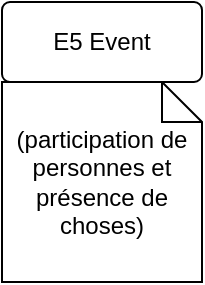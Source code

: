 <mxfile version="18.0.0" type="github">
  <diagram id="R2lEEEUBdFMjLlhIrx00" name="Page-1">
    <mxGraphModel dx="1426" dy="769" grid="1" gridSize="10" guides="1" tooltips="1" connect="1" arrows="1" fold="1" page="1" pageScale="1" pageWidth="850" pageHeight="1100" math="0" shadow="0" extFonts="Permanent Marker^https://fonts.googleapis.com/css?family=Permanent+Marker">
      <root>
        <mxCell id="0" />
        <mxCell id="1" parent="0" />
        <mxCell id="z1EBOcEIEcNwOvusTDca-19" value="E5 Event" style="rounded=1;arcSize=10;whiteSpace=wrap;html=1;align=center;" vertex="1" parent="1">
          <mxGeometry x="140" y="100" width="100" height="40" as="geometry" />
        </mxCell>
        <mxCell id="z1EBOcEIEcNwOvusTDca-20" value="&lt;div data-en-clipboard=&quot;true&quot; data-pm-slice=&quot;1 1 []&quot;&gt;(participation de personnes et présence de choses)&lt;/div&gt;" style="shape=note;size=20;whiteSpace=wrap;html=1;" vertex="1" parent="1">
          <mxGeometry x="140" y="140" width="100" height="100" as="geometry" />
        </mxCell>
      </root>
    </mxGraphModel>
  </diagram>
</mxfile>
